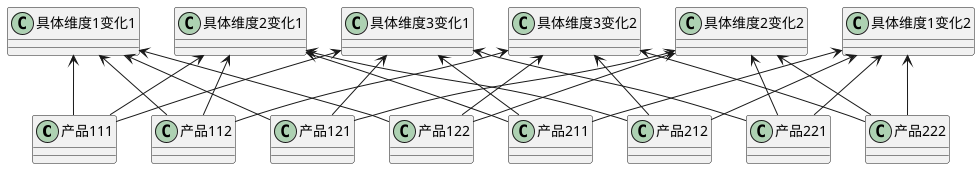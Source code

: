 @startuml

class 产品111
class 产品112
class 产品121
class 产品122
class 产品211
class 产品212
class 产品221
class 产品222

class 具体维度1变化1
class 具体维度1变化2
class 具体维度2变化1
class 具体维度2变化2
class 具体维度3变化1
class 具体维度3变化2

产品111 -u-> 具体维度1变化1
产品111 -u-> 具体维度2变化1
产品111 -u-> 具体维度3变化1

产品112 -u-> 具体维度1变化1
产品112 -u-> 具体维度2变化1
产品112 -u-> 具体维度3变化2

产品121 -u-> 具体维度1变化1
产品121 -u-> 具体维度2变化2
产品121 -u-> 具体维度3变化1

产品122 -u-> 具体维度1变化1
产品122 -u-> 具体维度2变化2
产品122 -u-> 具体维度3变化2

产品211 -u-> 具体维度1变化2
产品211 -u-> 具体维度2变化1
产品211 -u-> 具体维度3变化1

产品212 -u-> 具体维度1变化2
产品212 -u-> 具体维度2变化1
产品212 -u-> 具体维度3变化2

产品221 -u-> 具体维度1变化2
产品221 -u-> 具体维度2变化2
产品221 -u-> 具体维度3变化1

产品222 -u-> 具体维度1变化2
产品222 -u-> 具体维度2变化2
产品222 -u-> 具体维度3变化2

@enduml